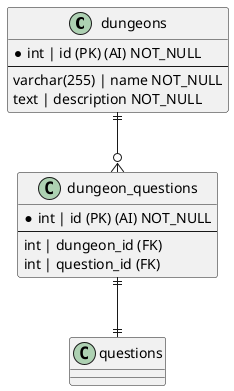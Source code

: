 @startuml dungeon
!define ENTITY class
!define PRIMARY_KEY (PK)
!define FORIGN_KEY (FK)
!define AUTO_INCREMENT (AI)
!define NOT_NULL(NN)


ENTITY "dungeons" as dungeons {
    *int | id PRIMARY_KEY AUTO_INCREMENT NOT_NULL
    --
    varchar(255) | name NOT_NULL
    text | description NOT_NULL
}

ENTITY "dungeon_questions" as dungeon_questions {
    *int | id PRIMARY_KEY AUTO_INCREMENT NOT_NULL
    --
    int | dungeon_id FORIGN_KEY
    int | question_id FORIGN_KEY
}

dungeons ||--o{ dungeon_questions
dungeon_questions ||--d|| questions

@enduml